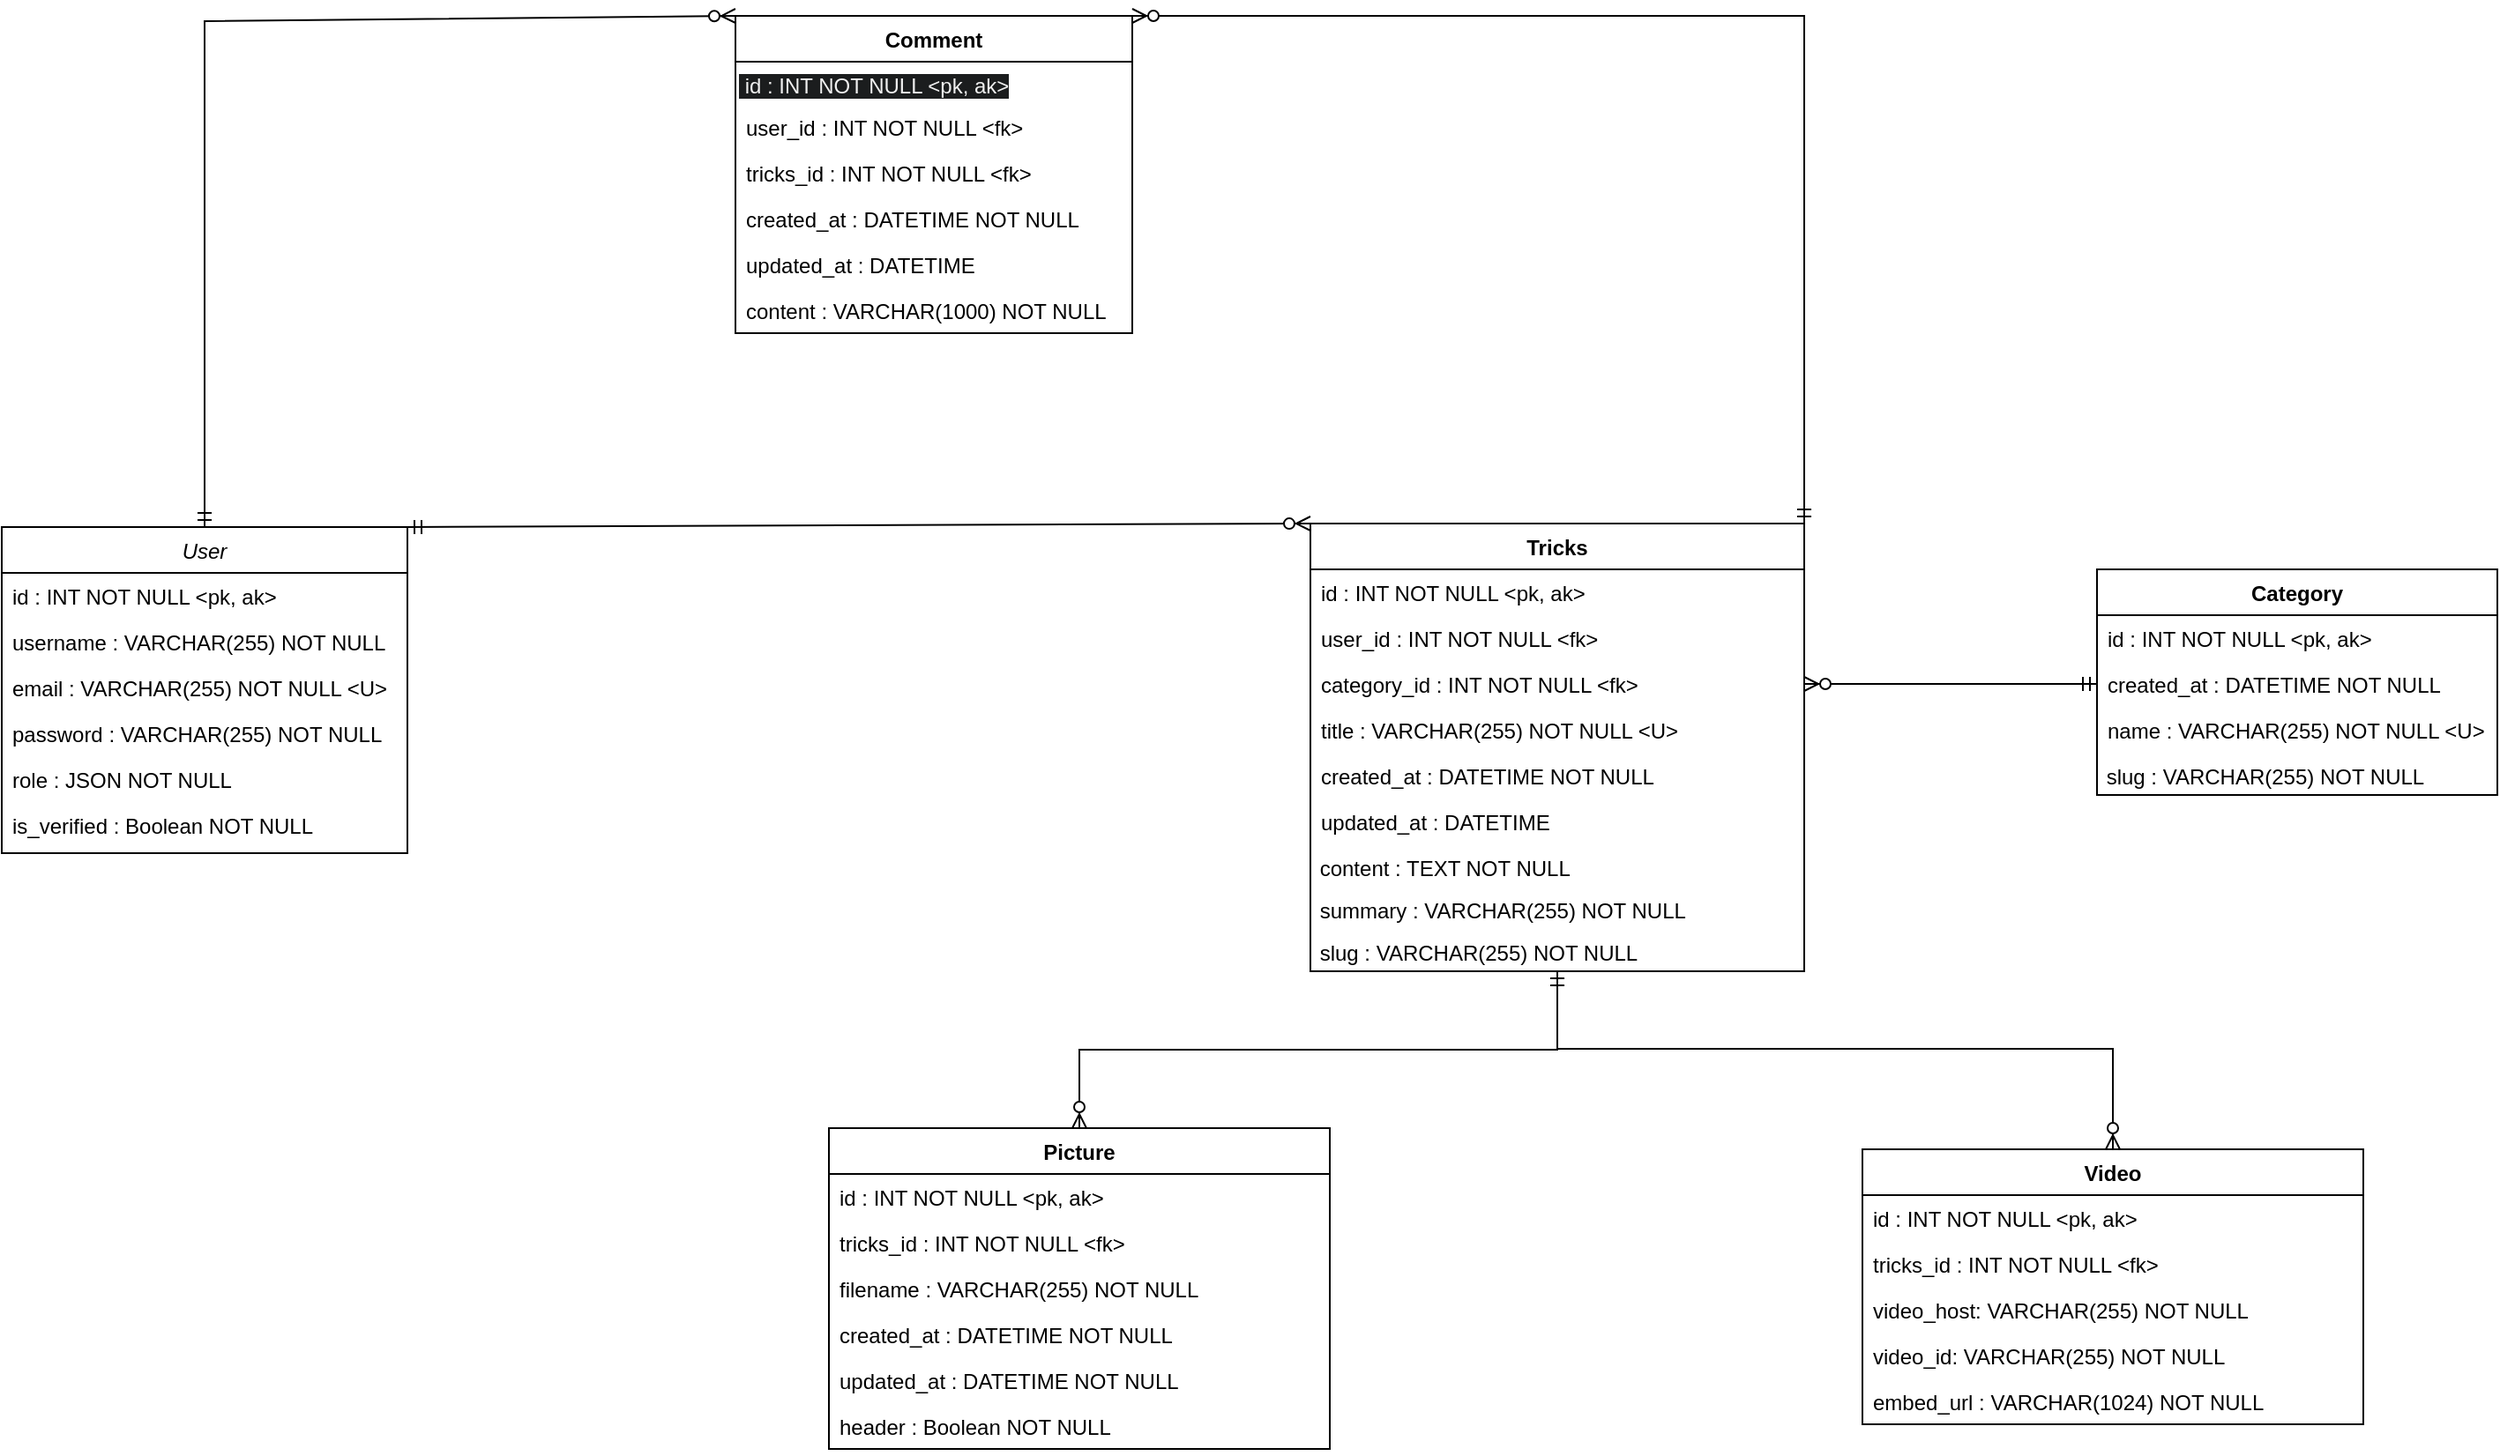 <mxfile version="22.1.22" type="embed">
  <diagram id="R2lEEEUBdFMjLlhIrx00" name="Page-1">
    <mxGraphModel dx="565" dy="1199" grid="0" gridSize="10" guides="1" tooltips="1" connect="1" arrows="1" fold="1" page="0" pageScale="1" pageWidth="850" pageHeight="1100" background="#FFFFFF" math="0" shadow="0" extFonts="Permanent Marker^https://fonts.googleapis.com/css?family=Permanent+Marker">
      <root>
        <mxCell id="0" />
        <mxCell id="1" parent="0" />
        <mxCell id="wSJQeO-UcG-I0Lwt5dV8-1" value="User" style="swimlane;fontStyle=2;align=center;verticalAlign=top;childLayout=stackLayout;horizontal=1;startSize=26;horizontalStack=0;resizeParent=1;resizeLast=0;collapsible=1;marginBottom=0;rounded=0;shadow=0;strokeWidth=1;" parent="1" vertex="1">
          <mxGeometry x="110" y="211" width="230" height="185" as="geometry">
            <mxRectangle x="230" y="140" width="160" height="26" as="alternateBounds" />
          </mxGeometry>
        </mxCell>
        <mxCell id="wSJQeO-UcG-I0Lwt5dV8-89" value="id : INT NOT NULL &lt;pk, ak&gt;" style="text;align=left;verticalAlign=top;spacingLeft=4;spacingRight=4;overflow=hidden;rotatable=0;points=[[0,0.5],[1,0.5]];portConstraint=eastwest;rounded=0;shadow=0;html=0;" parent="wSJQeO-UcG-I0Lwt5dV8-1" vertex="1">
          <mxGeometry y="26" width="230" height="26" as="geometry" />
        </mxCell>
        <mxCell id="ZdTXPuzufcbKDvEH7oUk-1" value="username : VARCHAR(255) NOT NULL" style="text;align=left;verticalAlign=top;spacingLeft=4;spacingRight=4;overflow=hidden;rotatable=0;points=[[0,0.5],[1,0.5]];portConstraint=eastwest;rounded=0;shadow=0;html=0;" parent="wSJQeO-UcG-I0Lwt5dV8-1" vertex="1">
          <mxGeometry y="52" width="230" height="26" as="geometry" />
        </mxCell>
        <mxCell id="wSJQeO-UcG-I0Lwt5dV8-5" value="email : VARCHAR(255) NOT NULL &lt;U&gt;" style="text;align=left;verticalAlign=top;spacingLeft=4;spacingRight=4;overflow=hidden;rotatable=0;points=[[0,0.5],[1,0.5]];portConstraint=eastwest;rounded=0;shadow=0;html=0;" parent="wSJQeO-UcG-I0Lwt5dV8-1" vertex="1">
          <mxGeometry y="78" width="230" height="26" as="geometry" />
        </mxCell>
        <mxCell id="wSJQeO-UcG-I0Lwt5dV8-6" value="password : VARCHAR(255) NOT NULL" style="text;align=left;verticalAlign=top;spacingLeft=4;spacingRight=4;overflow=hidden;rotatable=0;points=[[0,0.5],[1,0.5]];portConstraint=eastwest;rounded=0;shadow=0;html=0;" parent="wSJQeO-UcG-I0Lwt5dV8-1" vertex="1">
          <mxGeometry y="104" width="230" height="26" as="geometry" />
        </mxCell>
        <mxCell id="68ZVeWhFToLrWKEUK0En-2" value="role : JSON NOT NULL" style="text;align=left;verticalAlign=top;spacingLeft=4;spacingRight=4;overflow=hidden;rotatable=0;points=[[0,0.5],[1,0.5]];portConstraint=eastwest;rounded=0;shadow=0;html=0;" parent="wSJQeO-UcG-I0Lwt5dV8-1" vertex="1">
          <mxGeometry y="130" width="230" height="26" as="geometry" />
        </mxCell>
        <mxCell id="68ZVeWhFToLrWKEUK0En-3" value="is_verified : Boolean NOT NULL" style="text;align=left;verticalAlign=top;spacingLeft=4;spacingRight=4;overflow=hidden;rotatable=0;points=[[0,0.5],[1,0.5]];portConstraint=eastwest;rounded=0;shadow=0;html=0;" parent="wSJQeO-UcG-I0Lwt5dV8-1" vertex="1">
          <mxGeometry y="156" width="230" height="26" as="geometry" />
        </mxCell>
        <mxCell id="wSJQeO-UcG-I0Lwt5dV8-7" value="Comment" style="swimlane;fontStyle=1;align=center;verticalAlign=top;childLayout=stackLayout;horizontal=1;startSize=26;horizontalStack=0;resizeParent=1;resizeParentMax=0;resizeLast=0;collapsible=1;marginBottom=0;whiteSpace=wrap;html=1;" parent="1" vertex="1">
          <mxGeometry x="526" y="-79" width="225" height="180" as="geometry" />
        </mxCell>
        <mxCell id="wSJQeO-UcG-I0Lwt5dV8-91" value="&lt;span style=&quot;color: rgb(240, 240, 240); font-family: Helvetica; font-size: 12px; font-style: normal; font-variant-ligatures: normal; font-variant-caps: normal; font-weight: 400; letter-spacing: normal; orphans: 2; text-align: left; text-indent: 0px; text-transform: none; widows: 2; word-spacing: 0px; -webkit-text-stroke-width: 0px; background-color: rgb(27, 29, 30); text-decoration-thickness: initial; text-decoration-style: initial; text-decoration-color: initial; float: none; display: inline !important;&quot;&gt;&amp;nbsp;id : INT NOT NULL &amp;lt;pk, ak&amp;gt;&lt;/span&gt;" style="text;whiteSpace=wrap;html=1;" parent="wSJQeO-UcG-I0Lwt5dV8-7" vertex="1">
          <mxGeometry y="26" width="225" height="24" as="geometry" />
        </mxCell>
        <mxCell id="wSJQeO-UcG-I0Lwt5dV8-194" value="user_id : INT NOT NULL &lt;fk&gt;" style="text;align=left;verticalAlign=top;spacingLeft=4;spacingRight=4;overflow=hidden;rotatable=0;points=[[0,0.5],[1,0.5]];portConstraint=eastwest;rounded=0;shadow=0;html=0;" parent="wSJQeO-UcG-I0Lwt5dV8-7" vertex="1">
          <mxGeometry y="50" width="225" height="26" as="geometry" />
        </mxCell>
        <mxCell id="wEASyZmdqa7ha7NtMicC-4" value="tricks_id : INT NOT NULL &lt;fk&gt;" style="text;align=left;verticalAlign=top;spacingLeft=4;spacingRight=4;overflow=hidden;rotatable=0;points=[[0,0.5],[1,0.5]];portConstraint=eastwest;rounded=0;shadow=0;html=0;" parent="wSJQeO-UcG-I0Lwt5dV8-7" vertex="1">
          <mxGeometry y="76" width="225" height="26" as="geometry" />
        </mxCell>
        <mxCell id="wSJQeO-UcG-I0Lwt5dV8-8" value="created_at : DATETIME NOT NULL" style="text;strokeColor=none;fillColor=none;align=left;verticalAlign=top;spacingLeft=4;spacingRight=4;overflow=hidden;rotatable=0;points=[[0,0.5],[1,0.5]];portConstraint=eastwest;whiteSpace=wrap;html=1;" parent="wSJQeO-UcG-I0Lwt5dV8-7" vertex="1">
          <mxGeometry y="102" width="225" height="26" as="geometry" />
        </mxCell>
        <mxCell id="wSJQeO-UcG-I0Lwt5dV8-9" value="updated_at : DATETIME" style="text;strokeColor=none;fillColor=none;align=left;verticalAlign=top;spacingLeft=4;spacingRight=4;overflow=hidden;rotatable=0;points=[[0,0.5],[1,0.5]];portConstraint=eastwest;whiteSpace=wrap;html=1;" parent="wSJQeO-UcG-I0Lwt5dV8-7" vertex="1">
          <mxGeometry y="128" width="225" height="26" as="geometry" />
        </mxCell>
        <mxCell id="wSJQeO-UcG-I0Lwt5dV8-10" value="content : VARCHAR(1000) NOT NULL" style="text;strokeColor=none;fillColor=none;align=left;verticalAlign=top;spacingLeft=4;spacingRight=4;overflow=hidden;rotatable=0;points=[[0,0.5],[1,0.5]];portConstraint=eastwest;whiteSpace=wrap;html=1;" parent="wSJQeO-UcG-I0Lwt5dV8-7" vertex="1">
          <mxGeometry y="154" width="225" height="26" as="geometry" />
        </mxCell>
        <mxCell id="wSJQeO-UcG-I0Lwt5dV8-12" value="" style="line;strokeWidth=1;fillColor=none;align=left;verticalAlign=middle;spacingTop=-1;spacingLeft=3;spacingRight=3;rotatable=0;labelPosition=right;points=[];portConstraint=eastwest;strokeColor=inherit;" parent="wSJQeO-UcG-I0Lwt5dV8-7" vertex="1">
          <mxGeometry y="180" width="225" as="geometry" />
        </mxCell>
        <mxCell id="wSJQeO-UcG-I0Lwt5dV8-16" value="Tricks" style="swimlane;fontStyle=1;align=center;verticalAlign=top;childLayout=stackLayout;horizontal=1;startSize=26;horizontalStack=0;resizeParent=1;resizeParentMax=0;resizeLast=0;collapsible=1;marginBottom=0;whiteSpace=wrap;html=1;" parent="1" vertex="1">
          <mxGeometry x="852" y="209" width="280" height="254" as="geometry" />
        </mxCell>
        <mxCell id="wSJQeO-UcG-I0Lwt5dV8-93" value="id : INT NOT NULL &lt;pk, ak&gt;" style="text;align=left;verticalAlign=top;spacingLeft=4;spacingRight=4;overflow=hidden;rotatable=0;points=[[0,0.5],[1,0.5]];portConstraint=eastwest;rounded=0;shadow=0;html=0;" parent="wSJQeO-UcG-I0Lwt5dV8-16" vertex="1">
          <mxGeometry y="26" width="280" height="26" as="geometry" />
        </mxCell>
        <mxCell id="68ZVeWhFToLrWKEUK0En-4" value="user_id : INT NOT NULL &lt;fk&gt;" style="text;align=left;verticalAlign=top;spacingLeft=4;spacingRight=4;overflow=hidden;rotatable=0;points=[[0,0.5],[1,0.5]];portConstraint=eastwest;rounded=0;shadow=0;html=0;" parent="wSJQeO-UcG-I0Lwt5dV8-16" vertex="1">
          <mxGeometry y="52" width="280" height="26" as="geometry" />
        </mxCell>
        <mxCell id="me3Cbut-kszKsVXaT1vR-16" value="category_id : INT NOT NULL &lt;fk&gt;" style="text;align=left;verticalAlign=top;spacingLeft=4;spacingRight=4;overflow=hidden;rotatable=0;points=[[0,0.5],[1,0.5]];portConstraint=eastwest;rounded=0;shadow=0;html=0;" parent="wSJQeO-UcG-I0Lwt5dV8-16" vertex="1">
          <mxGeometry y="78" width="280" height="26" as="geometry" />
        </mxCell>
        <mxCell id="wSJQeO-UcG-I0Lwt5dV8-195" value="title : VARCHAR(255) NOT NULL &lt;U&gt;" style="text;align=left;verticalAlign=top;spacingLeft=4;spacingRight=4;overflow=hidden;rotatable=0;points=[[0,0.5],[1,0.5]];portConstraint=eastwest;rounded=0;shadow=0;html=0;" parent="wSJQeO-UcG-I0Lwt5dV8-16" vertex="1">
          <mxGeometry y="104" width="280" height="26" as="geometry" />
        </mxCell>
        <mxCell id="68ZVeWhFToLrWKEUK0En-6" value="created_at : DATETIME NOT NULL" style="text;strokeColor=none;fillColor=none;align=left;verticalAlign=top;spacingLeft=4;spacingRight=4;overflow=hidden;rotatable=0;points=[[0,0.5],[1,0.5]];portConstraint=eastwest;whiteSpace=wrap;html=1;" parent="wSJQeO-UcG-I0Lwt5dV8-16" vertex="1">
          <mxGeometry y="130" width="280" height="26" as="geometry" />
        </mxCell>
        <mxCell id="68ZVeWhFToLrWKEUK0En-7" value="updated_at : DATETIME" style="text;strokeColor=none;fillColor=none;align=left;verticalAlign=top;spacingLeft=4;spacingRight=4;overflow=hidden;rotatable=0;points=[[0,0.5],[1,0.5]];portConstraint=eastwest;whiteSpace=wrap;html=1;" parent="wSJQeO-UcG-I0Lwt5dV8-16" vertex="1">
          <mxGeometry y="156" width="280" height="26" as="geometry" />
        </mxCell>
        <mxCell id="wSJQeO-UcG-I0Lwt5dV8-17" value="&amp;nbsp;content : TEXT NOT NULL" style="text;whiteSpace=wrap;html=1;" parent="wSJQeO-UcG-I0Lwt5dV8-16" vertex="1">
          <mxGeometry y="182" width="280" height="24" as="geometry" />
        </mxCell>
        <mxCell id="FJUUJwDqwDEzb4EUCaqB-1" value="&amp;nbsp;summary&amp;nbsp;: VARCHAR(255) NOT NULL" style="text;whiteSpace=wrap;html=1;" parent="wSJQeO-UcG-I0Lwt5dV8-16" vertex="1">
          <mxGeometry y="206" width="280" height="24" as="geometry" />
        </mxCell>
        <mxCell id="FJUUJwDqwDEzb4EUCaqB-2" value="&amp;nbsp;slug : VARCHAR(255) NOT NULL" style="text;whiteSpace=wrap;html=1;" parent="wSJQeO-UcG-I0Lwt5dV8-16" vertex="1">
          <mxGeometry y="230" width="280" height="24" as="geometry" />
        </mxCell>
        <mxCell id="wSJQeO-UcG-I0Lwt5dV8-54" value="Picture" style="swimlane;fontStyle=1;align=center;verticalAlign=top;childLayout=stackLayout;horizontal=1;startSize=26;horizontalStack=0;resizeParent=1;resizeParentMax=0;resizeLast=0;collapsible=1;marginBottom=0;whiteSpace=wrap;html=1;" parent="1" vertex="1">
          <mxGeometry x="579" y="552" width="284" height="182" as="geometry" />
        </mxCell>
        <mxCell id="wSJQeO-UcG-I0Lwt5dV8-94" value="id : INT NOT NULL &lt;pk, ak&gt;" style="text;align=left;verticalAlign=top;spacingLeft=4;spacingRight=4;overflow=hidden;rotatable=0;points=[[0,0.5],[1,0.5]];portConstraint=eastwest;rounded=0;shadow=0;html=0;" parent="wSJQeO-UcG-I0Lwt5dV8-54" vertex="1">
          <mxGeometry y="26" width="284" height="26" as="geometry" />
        </mxCell>
        <mxCell id="wSJQeO-UcG-I0Lwt5dV8-191" value="tricks_id : INT NOT NULL &lt;fk&gt;" style="text;align=left;verticalAlign=top;spacingLeft=4;spacingRight=4;overflow=hidden;rotatable=0;points=[[0,0.5],[1,0.5]];portConstraint=eastwest;rounded=0;shadow=0;html=0;" parent="wSJQeO-UcG-I0Lwt5dV8-54" vertex="1">
          <mxGeometry y="52" width="284" height="26" as="geometry" />
        </mxCell>
        <mxCell id="3zqt6-ExK5oYoHGeEBF7-2" value="filename : VARCHAR(255) NOT NULL" style="text;align=left;verticalAlign=top;spacingLeft=4;spacingRight=4;overflow=hidden;rotatable=0;points=[[0,0.5],[1,0.5]];portConstraint=eastwest;rounded=0;shadow=0;html=0;" parent="wSJQeO-UcG-I0Lwt5dV8-54" vertex="1">
          <mxGeometry y="78" width="284" height="26" as="geometry" />
        </mxCell>
        <mxCell id="3zqt6-ExK5oYoHGeEBF7-1" value="created_at : DATETIME NOT NULL" style="text;strokeColor=none;fillColor=none;align=left;verticalAlign=top;spacingLeft=4;spacingRight=4;overflow=hidden;rotatable=0;points=[[0,0.5],[1,0.5]];portConstraint=eastwest;whiteSpace=wrap;html=1;" parent="wSJQeO-UcG-I0Lwt5dV8-54" vertex="1">
          <mxGeometry y="104" width="284" height="26" as="geometry" />
        </mxCell>
        <mxCell id="wEASyZmdqa7ha7NtMicC-5" value="updated_at : DATETIME NOT NULL" style="text;strokeColor=none;fillColor=none;align=left;verticalAlign=top;spacingLeft=4;spacingRight=4;overflow=hidden;rotatable=0;points=[[0,0.5],[1,0.5]];portConstraint=eastwest;whiteSpace=wrap;html=1;" parent="wSJQeO-UcG-I0Lwt5dV8-54" vertex="1">
          <mxGeometry y="130" width="284" height="26" as="geometry" />
        </mxCell>
        <mxCell id="3zqt6-ExK5oYoHGeEBF7-3" value="header : Boolean NOT NULL" style="text;strokeColor=none;fillColor=none;align=left;verticalAlign=top;spacingLeft=4;spacingRight=4;overflow=hidden;rotatable=0;points=[[0,0.5],[1,0.5]];portConstraint=eastwest;whiteSpace=wrap;html=1;" parent="wSJQeO-UcG-I0Lwt5dV8-54" vertex="1">
          <mxGeometry y="156" width="284" height="26" as="geometry" />
        </mxCell>
        <mxCell id="wSJQeO-UcG-I0Lwt5dV8-83" value="" style="fontSize=12;html=1;endArrow=ERzeroToMany;startArrow=ERmandOne;rounded=0;exitX=1;exitY=0;exitDx=0;exitDy=0;entryX=0;entryY=0;entryDx=0;entryDy=0;" parent="1" source="wSJQeO-UcG-I0Lwt5dV8-1" target="wSJQeO-UcG-I0Lwt5dV8-16" edge="1">
          <mxGeometry width="100" height="100" relative="1" as="geometry">
            <mxPoint x="535" y="130" as="sourcePoint" />
            <mxPoint x="635" y="30" as="targetPoint" />
          </mxGeometry>
        </mxCell>
        <mxCell id="wSJQeO-UcG-I0Lwt5dV8-84" value="" style="fontSize=12;html=1;endArrow=ERzeroToMany;startArrow=ERmandOne;rounded=0;entryX=1;entryY=0;entryDx=0;entryDy=0;edgeStyle=orthogonalEdgeStyle;exitX=1;exitY=0;exitDx=0;exitDy=0;" parent="1" source="wSJQeO-UcG-I0Lwt5dV8-16" target="wSJQeO-UcG-I0Lwt5dV8-7" edge="1">
          <mxGeometry width="100" height="100" relative="1" as="geometry">
            <mxPoint x="1261" y="96" as="sourcePoint" />
            <mxPoint x="960" y="-130" as="targetPoint" />
            <Array as="points">
              <mxPoint x="1132" y="-79" />
            </Array>
          </mxGeometry>
        </mxCell>
        <mxCell id="68ZVeWhFToLrWKEUK0En-1" value="" style="fontSize=12;html=1;endArrow=ERzeroToMany;startArrow=ERmandOne;rounded=0;exitX=0.5;exitY=0;exitDx=0;exitDy=0;entryX=0;entryY=0;entryDx=0;entryDy=0;" parent="1" source="wSJQeO-UcG-I0Lwt5dV8-1" target="wSJQeO-UcG-I0Lwt5dV8-7" edge="1">
          <mxGeometry width="100" height="100" relative="1" as="geometry">
            <mxPoint x="91" y="-252" as="sourcePoint" />
            <mxPoint x="601" y="-252" as="targetPoint" />
            <Array as="points">
              <mxPoint x="225" y="-76" />
            </Array>
          </mxGeometry>
        </mxCell>
        <mxCell id="68ZVeWhFToLrWKEUK0En-5" value="" style="fontSize=12;html=1;endArrow=ERzeroToMany;startArrow=ERmandOne;rounded=0;entryX=0.5;entryY=0;entryDx=0;entryDy=0;exitX=0.5;exitY=1;exitDx=0;exitDy=0;edgeStyle=orthogonalEdgeStyle;" parent="1" source="FJUUJwDqwDEzb4EUCaqB-2" target="wSJQeO-UcG-I0Lwt5dV8-54" edge="1">
          <mxGeometry width="100" height="100" relative="1" as="geometry">
            <mxPoint x="990" y="393" as="sourcePoint" />
            <mxPoint x="1644" y="546" as="targetPoint" />
          </mxGeometry>
        </mxCell>
        <mxCell id="me3Cbut-kszKsVXaT1vR-2" value="Video" style="swimlane;fontStyle=1;align=center;verticalAlign=top;childLayout=stackLayout;horizontal=1;startSize=26;horizontalStack=0;resizeParent=1;resizeParentMax=0;resizeLast=0;collapsible=1;marginBottom=0;whiteSpace=wrap;html=1;" parent="1" vertex="1">
          <mxGeometry x="1165" y="564" width="284" height="156" as="geometry" />
        </mxCell>
        <mxCell id="me3Cbut-kszKsVXaT1vR-3" value="id : INT NOT NULL &lt;pk, ak&gt;" style="text;align=left;verticalAlign=top;spacingLeft=4;spacingRight=4;overflow=hidden;rotatable=0;points=[[0,0.5],[1,0.5]];portConstraint=eastwest;rounded=0;shadow=0;html=0;" parent="me3Cbut-kszKsVXaT1vR-2" vertex="1">
          <mxGeometry y="26" width="284" height="26" as="geometry" />
        </mxCell>
        <mxCell id="me3Cbut-kszKsVXaT1vR-4" value="tricks_id : INT NOT NULL &lt;fk&gt;" style="text;align=left;verticalAlign=top;spacingLeft=4;spacingRight=4;overflow=hidden;rotatable=0;points=[[0,0.5],[1,0.5]];portConstraint=eastwest;rounded=0;shadow=0;html=0;" parent="me3Cbut-kszKsVXaT1vR-2" vertex="1">
          <mxGeometry y="52" width="284" height="26" as="geometry" />
        </mxCell>
        <mxCell id="wEASyZmdqa7ha7NtMicC-2" value="video_host: VARCHAR(255) NOT NULL" style="text;align=left;verticalAlign=top;spacingLeft=4;spacingRight=4;overflow=hidden;rotatable=0;points=[[0,0.5],[1,0.5]];portConstraint=eastwest;rounded=0;shadow=0;html=0;" parent="me3Cbut-kszKsVXaT1vR-2" vertex="1">
          <mxGeometry y="78" width="284" height="26" as="geometry" />
        </mxCell>
        <mxCell id="wEASyZmdqa7ha7NtMicC-3" value="video_id: VARCHAR(255) NOT NULL" style="text;align=left;verticalAlign=top;spacingLeft=4;spacingRight=4;overflow=hidden;rotatable=0;points=[[0,0.5],[1,0.5]];portConstraint=eastwest;rounded=0;shadow=0;html=0;" parent="me3Cbut-kszKsVXaT1vR-2" vertex="1">
          <mxGeometry y="104" width="284" height="26" as="geometry" />
        </mxCell>
        <mxCell id="me3Cbut-kszKsVXaT1vR-9" value="embed_url : VARCHAR(1024) NOT NULL" style="text;align=left;verticalAlign=top;spacingLeft=4;spacingRight=4;overflow=hidden;rotatable=0;points=[[0,0.5],[1,0.5]];portConstraint=eastwest;rounded=0;shadow=0;html=0;" parent="me3Cbut-kszKsVXaT1vR-2" vertex="1">
          <mxGeometry y="130" width="284" height="26" as="geometry" />
        </mxCell>
        <mxCell id="me3Cbut-kszKsVXaT1vR-10" value="" style="fontSize=12;html=1;endArrow=ERzeroToMany;startArrow=ERmandOne;rounded=0;entryX=0.5;entryY=0;entryDx=0;entryDy=0;exitX=0.5;exitY=1;exitDx=0;exitDy=0;edgeStyle=orthogonalEdgeStyle;" parent="1" source="FJUUJwDqwDEzb4EUCaqB-2" target="me3Cbut-kszKsVXaT1vR-2" edge="1">
          <mxGeometry width="100" height="100" relative="1" as="geometry">
            <mxPoint x="1298" y="544" as="sourcePoint" />
            <mxPoint x="1027" y="659" as="targetPoint" />
            <Array as="points">
              <mxPoint x="992" y="507" />
              <mxPoint x="1307" y="507" />
            </Array>
          </mxGeometry>
        </mxCell>
        <mxCell id="me3Cbut-kszKsVXaT1vR-11" value="Category" style="swimlane;fontStyle=1;align=center;verticalAlign=top;childLayout=stackLayout;horizontal=1;startSize=26;horizontalStack=0;resizeParent=1;resizeParentMax=0;resizeLast=0;collapsible=1;marginBottom=0;whiteSpace=wrap;html=1;" parent="1" vertex="1">
          <mxGeometry x="1298" y="235" width="227" height="128" as="geometry" />
        </mxCell>
        <mxCell id="me3Cbut-kszKsVXaT1vR-15" value="id : INT NOT NULL &lt;pk, ak&gt;" style="text;align=left;verticalAlign=top;spacingLeft=4;spacingRight=4;overflow=hidden;rotatable=0;points=[[0,0.5],[1,0.5]];portConstraint=eastwest;rounded=0;shadow=0;html=0;" parent="me3Cbut-kszKsVXaT1vR-11" vertex="1">
          <mxGeometry y="26" width="227" height="26" as="geometry" />
        </mxCell>
        <mxCell id="me3Cbut-kszKsVXaT1vR-5" value="created_at : DATETIME NOT NULL" style="text;strokeColor=none;fillColor=none;align=left;verticalAlign=top;spacingLeft=4;spacingRight=4;overflow=hidden;rotatable=0;points=[[0,0.5],[1,0.5]];portConstraint=eastwest;whiteSpace=wrap;html=1;" parent="me3Cbut-kszKsVXaT1vR-11" vertex="1">
          <mxGeometry y="52" width="227" height="26" as="geometry" />
        </mxCell>
        <mxCell id="me3Cbut-kszKsVXaT1vR-6" value="name : VARCHAR(255) NOT NULL &lt;U&gt;" style="text;align=left;verticalAlign=top;spacingLeft=4;spacingRight=4;overflow=hidden;rotatable=0;points=[[0,0.5],[1,0.5]];portConstraint=eastwest;rounded=0;shadow=0;html=0;" parent="me3Cbut-kszKsVXaT1vR-11" vertex="1">
          <mxGeometry y="78" width="227" height="26" as="geometry" />
        </mxCell>
        <mxCell id="me3Cbut-kszKsVXaT1vR-8" value="&amp;nbsp;slug : VARCHAR(255) NOT NULL" style="text;whiteSpace=wrap;html=1;" parent="me3Cbut-kszKsVXaT1vR-11" vertex="1">
          <mxGeometry y="104" width="227" height="24" as="geometry" />
        </mxCell>
        <mxCell id="me3Cbut-kszKsVXaT1vR-18" value="" style="fontSize=12;html=1;endArrow=ERzeroToMany;startArrow=ERmandOne;rounded=0;exitX=0;exitY=0.5;exitDx=0;exitDy=0;" parent="1" source="me3Cbut-kszKsVXaT1vR-5" target="me3Cbut-kszKsVXaT1vR-16" edge="1">
          <mxGeometry width="100" height="100" relative="1" as="geometry">
            <mxPoint x="1165" y="70" as="sourcePoint" />
            <mxPoint x="1677" y="68" as="targetPoint" />
          </mxGeometry>
        </mxCell>
      </root>
    </mxGraphModel>
  </diagram>
</mxfile>
